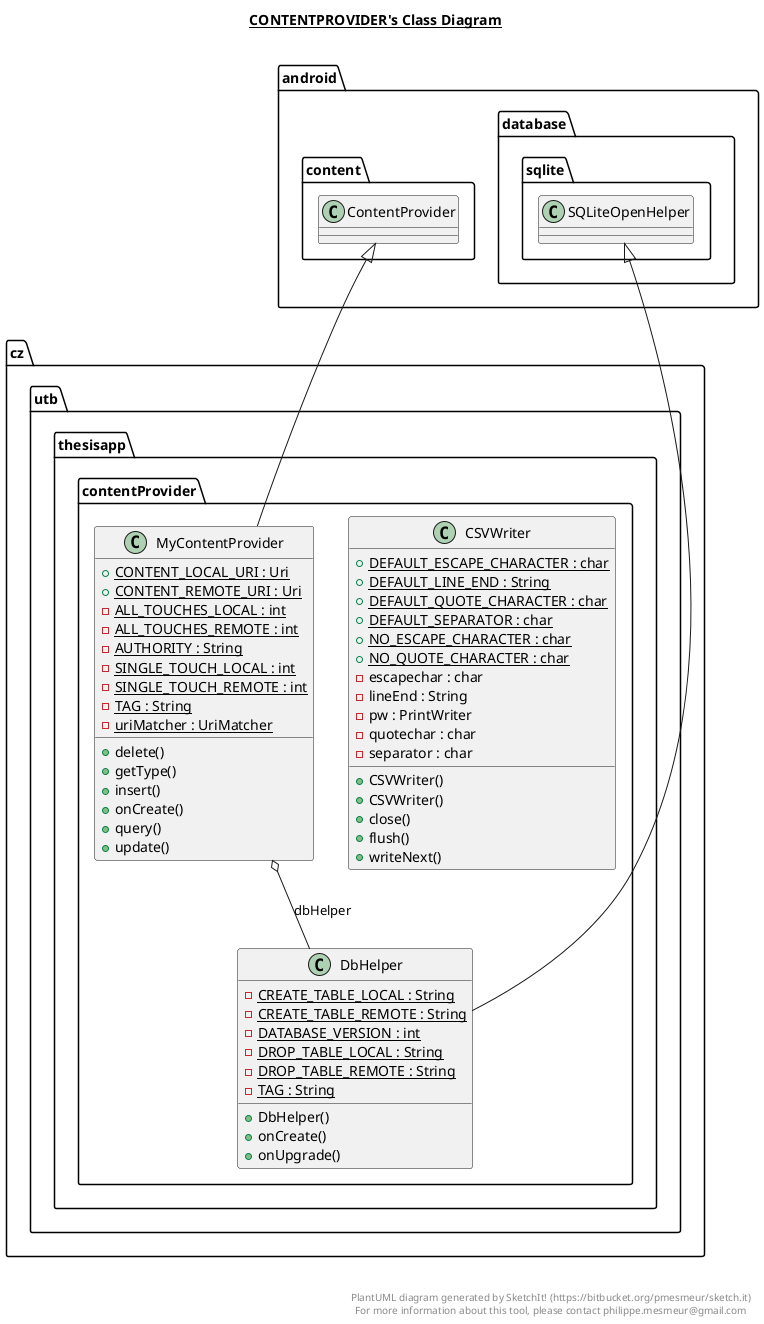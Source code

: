 @startuml

title __CONTENTPROVIDER's Class Diagram__\n

  namespace cz.utb.thesisapp {
    namespace contentProvider {
      class cz.utb.thesisapp.contentProvider.CSVWriter {
          {static} + DEFAULT_ESCAPE_CHARACTER : char
          {static} + DEFAULT_LINE_END : String
          {static} + DEFAULT_QUOTE_CHARACTER : char
          {static} + DEFAULT_SEPARATOR : char
          {static} + NO_ESCAPE_CHARACTER : char
          {static} + NO_QUOTE_CHARACTER : char
          - escapechar : char
          - lineEnd : String
          - pw : PrintWriter
          - quotechar : char
          - separator : char
          + CSVWriter()
          + CSVWriter()
          + close()
          + flush()
          + writeNext()
      }
    }
  }
  

  namespace cz.utb.thesisapp {
    namespace contentProvider {
      class cz.utb.thesisapp.contentProvider.DbHelper {
          {static} - CREATE_TABLE_LOCAL : String
          {static} - CREATE_TABLE_REMOTE : String
          {static} - DATABASE_VERSION : int
          {static} - DROP_TABLE_LOCAL : String
          {static} - DROP_TABLE_REMOTE : String
          {static} - TAG : String
          + DbHelper()
          + onCreate()
          + onUpgrade()
      }
    }
  }
  

  namespace cz.utb.thesisapp {
    namespace contentProvider {
      class cz.utb.thesisapp.contentProvider.MyContentProvider {
          {static} + CONTENT_LOCAL_URI : Uri
          {static} + CONTENT_REMOTE_URI : Uri
          {static} - ALL_TOUCHES_LOCAL : int
          {static} - ALL_TOUCHES_REMOTE : int
          {static} - AUTHORITY : String
          {static} - SINGLE_TOUCH_LOCAL : int
          {static} - SINGLE_TOUCH_REMOTE : int
          {static} - TAG : String
          {static} - uriMatcher : UriMatcher
          + delete()
          + getType()
          + insert()
          + onCreate()
          + query()
          + update()
      }
    }
  }
  

  cz.utb.thesisapp.contentProvider.DbHelper -up-|> android.database.sqlite.SQLiteOpenHelper
  cz.utb.thesisapp.contentProvider.MyContentProvider -up-|> android.content.ContentProvider
  cz.utb.thesisapp.contentProvider.MyContentProvider o-- cz.utb.thesisapp.contentProvider.DbHelper : dbHelper


right footer


PlantUML diagram generated by SketchIt! (https://bitbucket.org/pmesmeur/sketch.it)
For more information about this tool, please contact philippe.mesmeur@gmail.com
endfooter

@enduml
